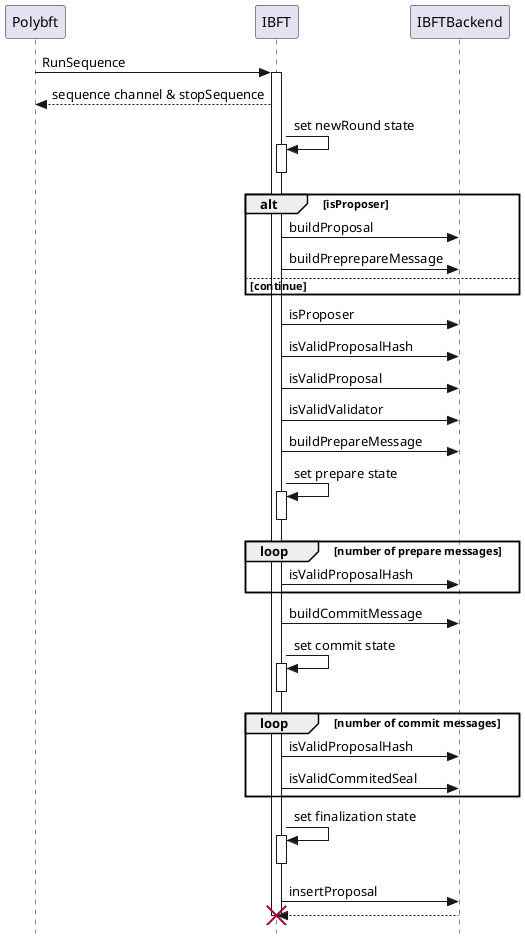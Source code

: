 @startuml
hide footbox
skinparam style strictuml

Polybft -> IBFT: RunSequence
activate IBFT
Polybft <-- IBFT: sequence channel & stopSequence

IBFT -> IBFT: set newRound state
activate IBFT
deactivate IBFT

alt isProposer
    IBFT -> IBFTBackend: buildProposal
    IBFT -> IBFTBackend: buildPreprepareMessage
else continue
end

IBFT -> IBFTBackend: isProposer
IBFT -> IBFTBackend: isValidProposalHash
IBFT -> IBFTBackend: isValidProposal
IBFT -> IBFTBackend: isValidValidator
IBFT -> IBFTBackend: buildPrepareMessage
IBFT -> IBFT: set prepare state
activate IBFT
deactivate IBFT

loop number of prepare messages
    IBFT -> IBFTBackend: isValidProposalHash
end
IBFT -> IBFTBackend: buildCommitMessage
IBFT -> IBFT: set commit state
activate IBFT
deactivate IBFT

loop number of commit messages
    IBFT -> IBFTBackend: isValidProposalHash
    IBFT -> IBFTBackend: isValidCommitedSeal
end

IBFT -> IBFT: set finalization state
activate IBFT
deactivate IBFT

IBFT -> IBFTBackend: insertProposal
IBFT <-- IBFTBackend
deactivate IBFT

destroy IBFT

@enduml
